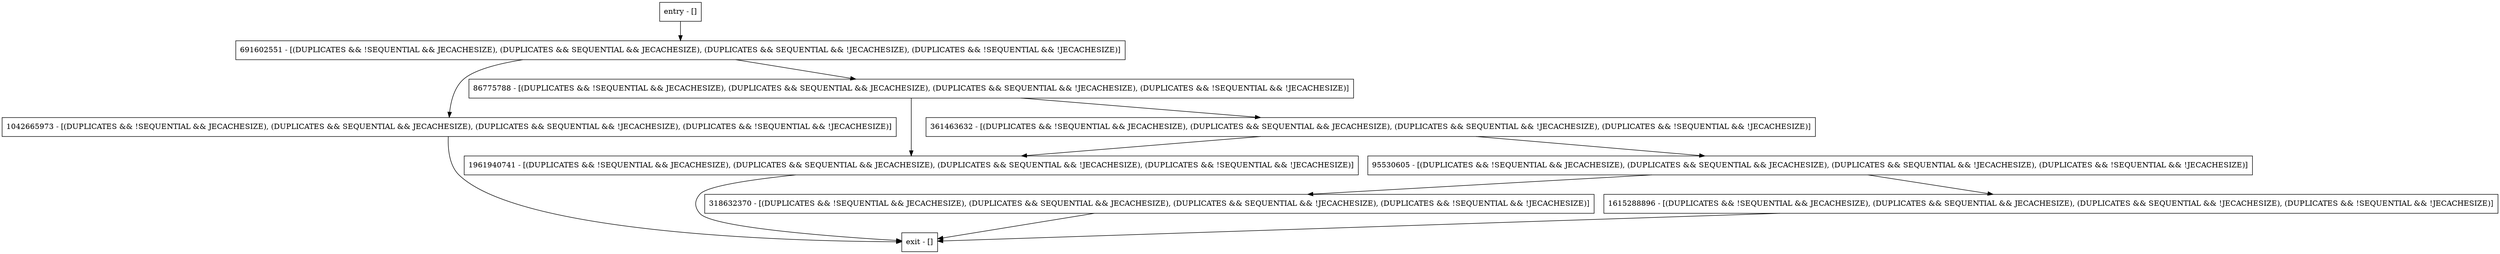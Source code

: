 digraph compareKeys {
node [shape=record];
entry [label="entry - []"];
exit [label="exit - []"];
1961940741 [label="1961940741 - [(DUPLICATES && !SEQUENTIAL && JECACHESIZE), (DUPLICATES && SEQUENTIAL && JECACHESIZE), (DUPLICATES && SEQUENTIAL && !JECACHESIZE), (DUPLICATES && !SEQUENTIAL && !JECACHESIZE)]"];
691602551 [label="691602551 - [(DUPLICATES && !SEQUENTIAL && JECACHESIZE), (DUPLICATES && SEQUENTIAL && JECACHESIZE), (DUPLICATES && SEQUENTIAL && !JECACHESIZE), (DUPLICATES && !SEQUENTIAL && !JECACHESIZE)]"];
1042665973 [label="1042665973 - [(DUPLICATES && !SEQUENTIAL && JECACHESIZE), (DUPLICATES && SEQUENTIAL && JECACHESIZE), (DUPLICATES && SEQUENTIAL && !JECACHESIZE), (DUPLICATES && !SEQUENTIAL && !JECACHESIZE)]"];
318632370 [label="318632370 - [(DUPLICATES && !SEQUENTIAL && JECACHESIZE), (DUPLICATES && SEQUENTIAL && JECACHESIZE), (DUPLICATES && SEQUENTIAL && !JECACHESIZE), (DUPLICATES && !SEQUENTIAL && !JECACHESIZE)]"];
95530605 [label="95530605 - [(DUPLICATES && !SEQUENTIAL && JECACHESIZE), (DUPLICATES && SEQUENTIAL && JECACHESIZE), (DUPLICATES && SEQUENTIAL && !JECACHESIZE), (DUPLICATES && !SEQUENTIAL && !JECACHESIZE)]"];
86775788 [label="86775788 - [(DUPLICATES && !SEQUENTIAL && JECACHESIZE), (DUPLICATES && SEQUENTIAL && JECACHESIZE), (DUPLICATES && SEQUENTIAL && !JECACHESIZE), (DUPLICATES && !SEQUENTIAL && !JECACHESIZE)]"];
361463632 [label="361463632 - [(DUPLICATES && !SEQUENTIAL && JECACHESIZE), (DUPLICATES && SEQUENTIAL && JECACHESIZE), (DUPLICATES && SEQUENTIAL && !JECACHESIZE), (DUPLICATES && !SEQUENTIAL && !JECACHESIZE)]"];
1615288896 [label="1615288896 - [(DUPLICATES && !SEQUENTIAL && JECACHESIZE), (DUPLICATES && SEQUENTIAL && JECACHESIZE), (DUPLICATES && SEQUENTIAL && !JECACHESIZE), (DUPLICATES && !SEQUENTIAL && !JECACHESIZE)]"];
entry;
exit;
entry -> 691602551;
1961940741 -> exit;
691602551 -> 1042665973;
691602551 -> 86775788;
1042665973 -> exit;
318632370 -> exit;
95530605 -> 318632370;
95530605 -> 1615288896;
86775788 -> 1961940741;
86775788 -> 361463632;
361463632 -> 1961940741;
361463632 -> 95530605;
1615288896 -> exit;
}

